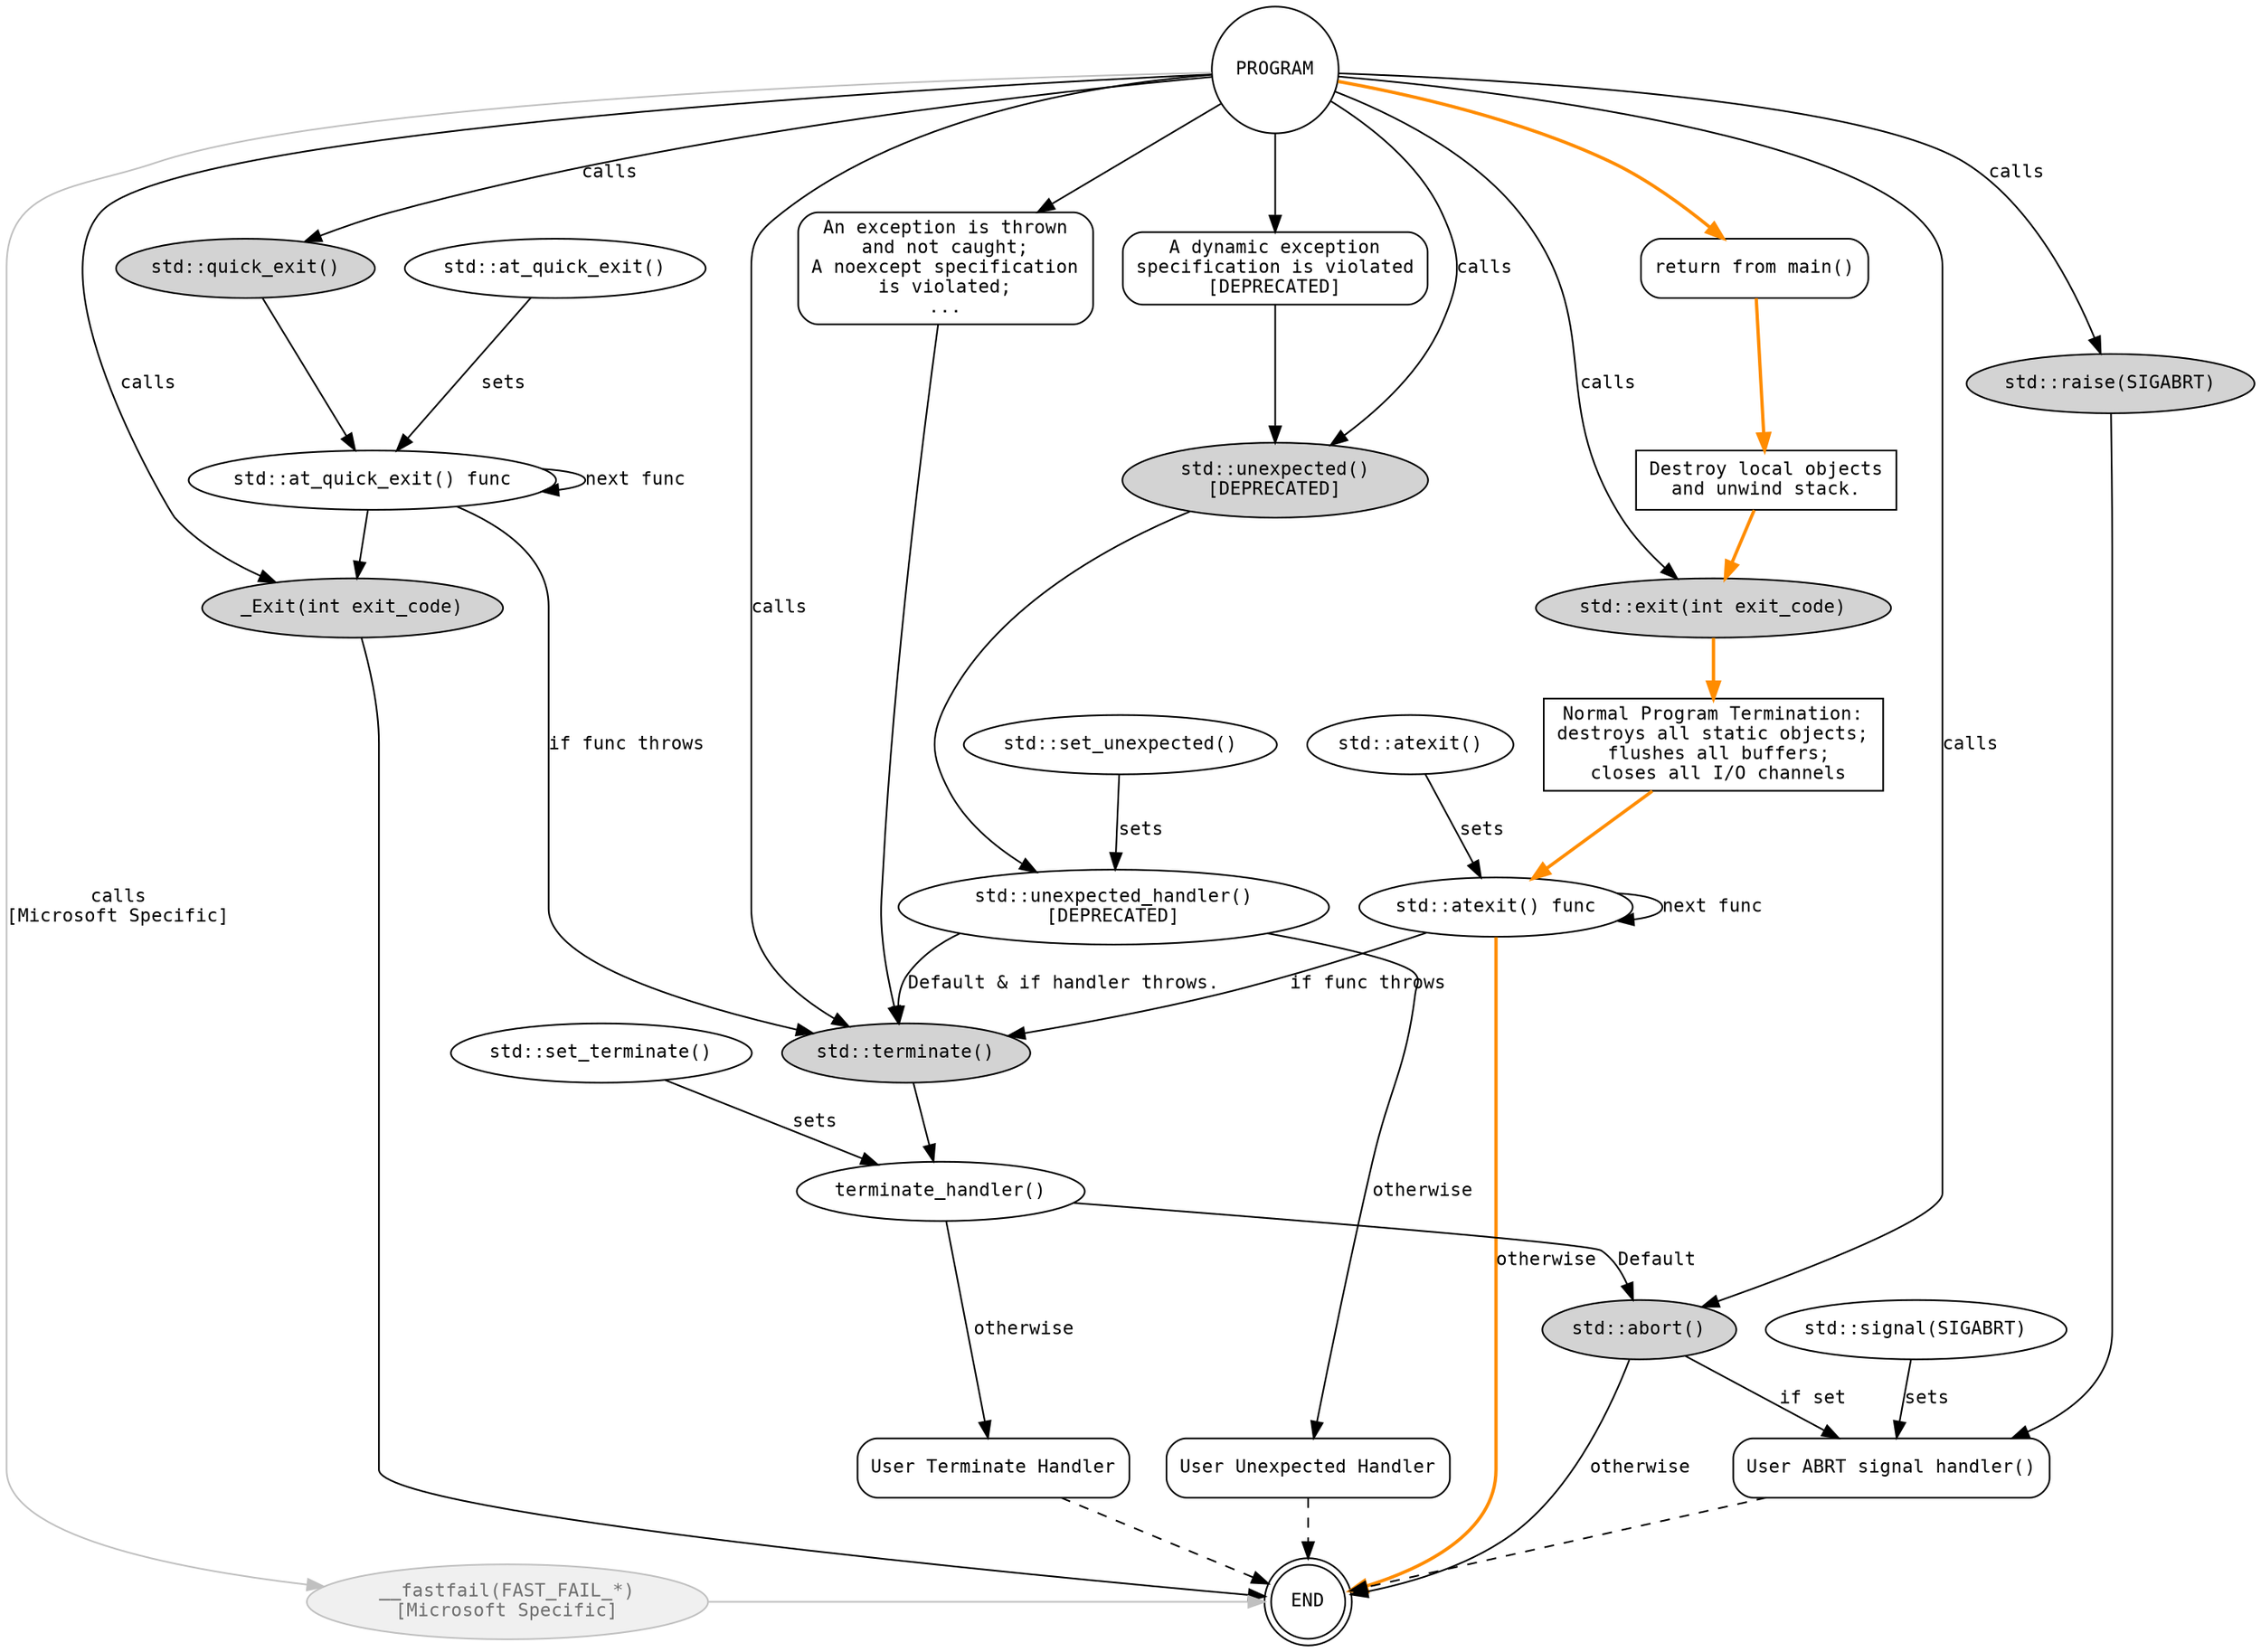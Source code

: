 // http://www.graphviz.org/doc/info/attrs.html
digraph g{
  node [fontsize=11,fontname="Monospace"];	
  edge [fontsize=11,fontname="Monospace"];
  //rankdir=LR
  //ratio=1.5
   
  exit                      [label="std::exit(int exit_code)",style="filled"]
  Cleanup                   [label="Normal Program Termination:\ndestroys all static objects;\n flushes all buffers;\n closes all I/O channels",shape=box];
  atexit_func               [label="std::atexit() func"];
  atexit                    [label="std::atexit()"];
  terminate                 [label="std::terminate()",style="filled"]
  abort                     [label="std::abort()",style="filled"]
  quick_exit                [label="std::quick_exit()",style="filled"]
  at_quick_exit_func        [label="std::at_quick_exit() func"];
  at_quick_exit             [label="std::at_quick_exit()"];
  _Exit                     [label="_Exit(int exit_code)",style="filled"]
  terminate_handler         [label="terminate_handler()"]
  mainReturn                [label="return from main()",shape=box,style="rounded"];
  destroyLocal              [label="Destroy local objects\nand unwind stack.", shape=box];
  terminateCause            [label="An exception is thrown\nand not caught;\nA noexcept specification\nis violated;\n...",shape=box,style="rounded"];
  unexpectedCause           [label="A dynamic exception\nspecification is violated\n[DEPRECATED]",shape=box,style="rounded"];
  unexpected                [label="std::unexpected()\n[DEPRECATED]",style="filled"]
  unexpected_handler        [label="std::unexpected_handler()\n[DEPRECATED]"];
  user_unexpected_handler   [label="User Unexpected Handler",shape=box,style="rounded"]
  set_unexpected            [label="std::set_unexpected()"]
  user_terminate_handler    [label="User Terminate Handler",shape=box,style="rounded"];
  set_terminate             [label="std::set_terminate()"]
  signal                    [label="std::signal(SIGABRT)"]
  user_signal_handler       [label="User ABRT signal handler()",shape=box,style="rounded"]
  raise						[label="std::raise(SIGABRT)",style="filled"]
  PROGRAM                   [shape=circle];
  END                       [shape=doublecircle];
  
  __fastfail				[label="__fastfail(FAST_FAIL_*)\n[Microsoft Specific]",style="filled",fillcolor=gray94, color=gray,fontcolor=gray44]

  /////////////////////////////////////////////////////////////////////////////

  PROGRAM -> mainReturn [color=darkorange style=bold]
  PROGRAM -> terminateCause
  PROGRAM -> unexpectedCause
  PROGRAM -> exit [label=calls]
  PROGRAM -> quick_exit [label=calls]
  PROGRAM -> unexpected [label=calls]
  PROGRAM -> abort [label=calls]
  PROGRAM -> terminate [label=calls]
  PROGRAM -> _Exit [label=calls]
  PROGRAM -> raise [label=calls]
  
  exit  -> Cleanup [color=darkorange style=bold]
  Cleanup -> atexit_func  [color=darkorange style=bold]
  atexit -> atexit_func [label=sets]
  atexit_func -> atexit_func [label="next func"]
  atexit_func -> terminate [label="if func throws"];
  atexit_func -> END [label=otherwise color=darkorange style=bold]
  abort -> END [label=otherwise]
  
  at_quick_exit -> at_quick_exit_func [label=sets]
  quick_exit-> at_quick_exit_func; 
  at_quick_exit_func -> at_quick_exit_func [label="next func"];
  at_quick_exit_func -> terminate [label="if func throws"];
  at_quick_exit_func -> _Exit
  
  _Exit -> END
  terminate -> terminate_handler
  terminate_handler -> abort [label="Default"]
  terminate_handler -> user_terminate_handler [label="otherwise"]
  set_terminate -> terminate_handler [label=sets]
  terminateCause -> terminate
  
  mainReturn -> destroyLocal [color=darkorange style=bold]
  destroyLocal -> exit [color=darkorange style=bold]

  unexpectedCause -> unexpected
  unexpected -> unexpected_handler
  unexpected_handler -> terminate [label="Default & if handler throws."]
  unexpected_handler -> user_unexpected_handler [label=otherwise];
  set_unexpected -> unexpected_handler [label=sets];  
  
  user_unexpected_handler -> END [style=dashed];
  user_terminate_handler -> END [style=dashed];
  
  signal -> user_signal_handler [label=sets]
  abort -> user_signal_handler [label="if set"]
  user_signal_handler -> END [style=dashed];
  raise -> user_signal_handler
  
  
  PROGRAM -> __fastfail [label="calls\n[Microsoft Specific]", color=gray]
  __fastfail -> END [color=gray]

  // invisibles
  //terminate -> abort [style="invis"]
  
  /////////////////////////////////////////////////////////////////////////////
  
  {rank=source; PROGRAM }
  {rank=same; mainReturn terminateCause unexpectedCause}  
  
  //{rank=same; at_quick_exit at_quick_exit_func}
  //{rank=same; set_terminate terminate_handler}
  //{rank=same; set_unexpected unexpected_handler}
  //{rank=same; atexit atexit_func}
  //{rank=same; signal user_signal_handler }

  //{rank=same; quick_exit raise exit terminate unexpected abort _Exit __fastfail}
  //{rank=same;  _Exit __fastfail }
  //{rank=same;  abort raise  }
  {rank=same; __fastfail END  }
  
  
  {rank=same; user_unexpected_handler user_terminate_handler user_signal_handler}
  {rank=sink; END }
}

